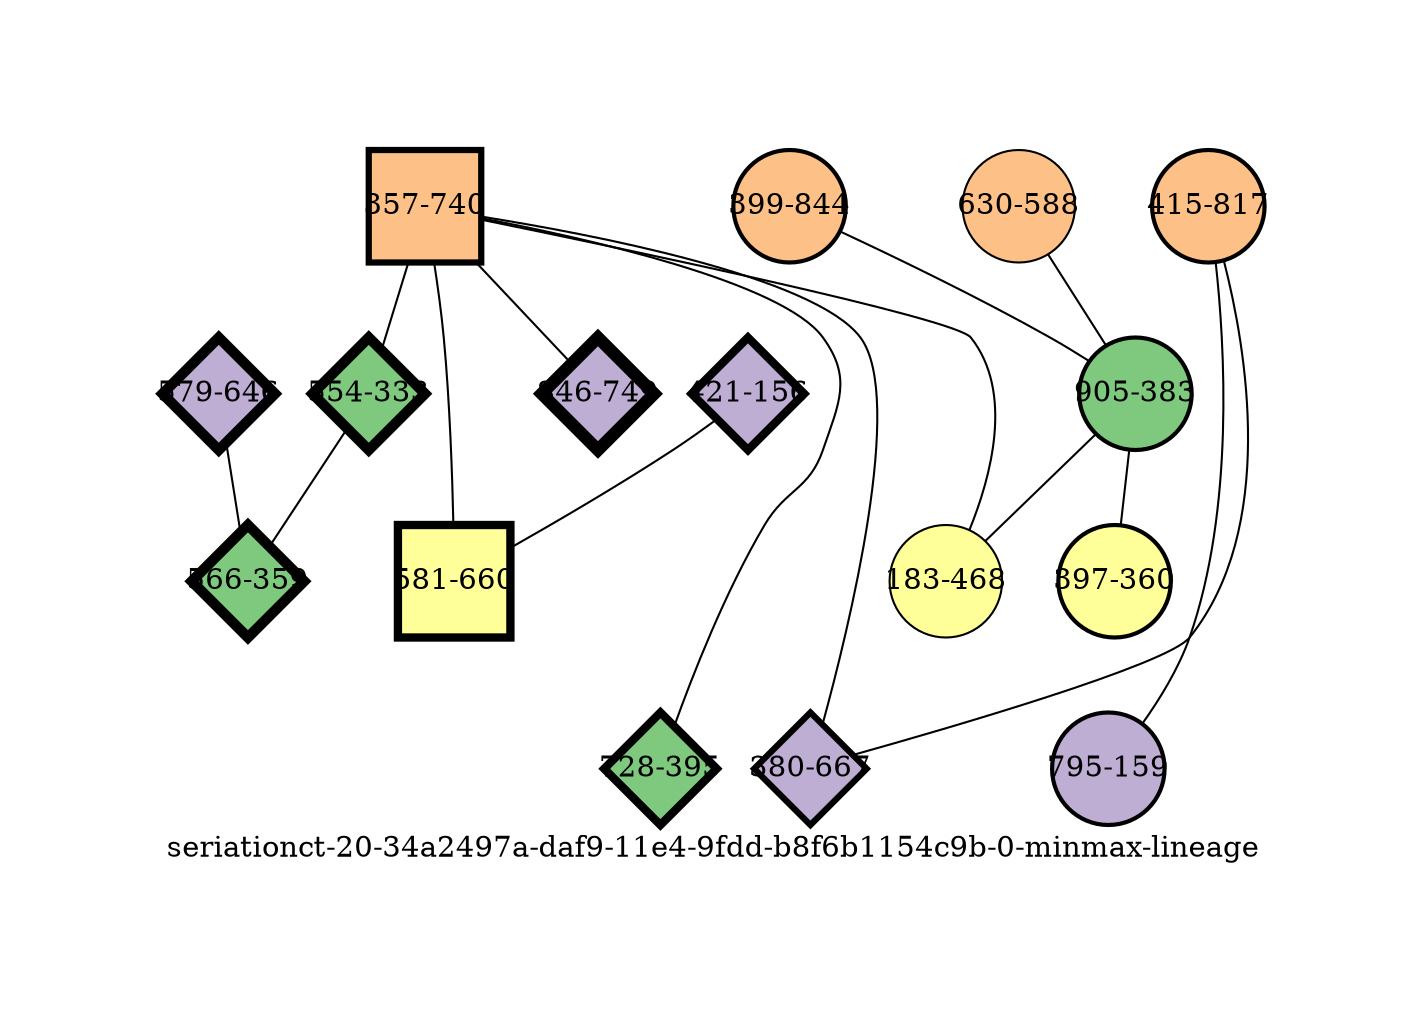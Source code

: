 strict graph "seriationct-20-34a2497a-daf9-11e4-9fdd-b8f6b1154c9b-0-minmax-lineage" {
labelloc=b;
ratio=auto;
pad="1.0";
label="seriationct-20-34a2497a-daf9-11e4-9fdd-b8f6b1154c9b-0-minmax-lineage";
node [width="0.75", style=filled, fixedsize=true, height="0.75", shape=circle, label=""];
0 [xCoordinate="646.0", appears_in_slice=5, yCoordinate="579.0", colorscheme=accent6, lineage_id=2, short_label="579-646", label="579-646", shape=diamond, cluster_id=1, fillcolor=2, size="500.0", id=0, penwidth="5.0"];
1 [xCoordinate="588.0", appears_in_slice=1, yCoordinate="630.0", colorscheme=accent6, lineage_id=0, short_label="630-588", label="630-588", shape=circle, cluster_id=2, fillcolor=3, size="500.0", id=1, penwidth="1.0"];
2 [xCoordinate="740.0", appears_in_slice=3, yCoordinate="357.0", colorscheme=accent6, lineage_id=1, short_label="357-740", label="357-740", shape=square, cluster_id=2, fillcolor=3, size="500.0", id=2, penwidth="3.0"];
3 [xCoordinate="817.0", appears_in_slice=2, yCoordinate="415.0", colorscheme=accent6, lineage_id=0, short_label="415-817", label="415-817", shape=circle, cluster_id=2, fillcolor=3, size="500.0", id=3, penwidth="2.0"];
4 [xCoordinate="333.0", appears_in_slice=5, yCoordinate="554.0", colorscheme=accent6, lineage_id=2, short_label="554-333", label="554-333", shape=diamond, cluster_id=0, fillcolor=1, size="500.0", id=4, penwidth="5.0"];
5 [xCoordinate="395.0", appears_in_slice=4, yCoordinate="728.0", colorscheme=accent6, lineage_id=2, short_label="728-395", label="728-395", shape=diamond, cluster_id=0, fillcolor=1, size="500.0", id=14, penwidth="4.0"];
6 [xCoordinate="844.0", appears_in_slice=2, yCoordinate="399.0", colorscheme=accent6, lineage_id=0, short_label="399-844", label="399-844", shape=circle, cluster_id=2, fillcolor=3, size="500.0", id=6, penwidth="2.0"];
7 [xCoordinate="159.0", appears_in_slice=2, yCoordinate="795.0", colorscheme=accent6, lineage_id=0, short_label="795-159", label="795-159", shape=circle, cluster_id=1, fillcolor=2, size="500.0", id=7, penwidth="2.0"];
8 [xCoordinate="667.0", appears_in_slice=3, yCoordinate="380.0", colorscheme=accent6, lineage_id=2, short_label="380-667", label="380-667", shape=diamond, cluster_id=1, fillcolor=2, size="500.0", id=10, penwidth="3.0"];
9 [xCoordinate="156.0", appears_in_slice=4, yCoordinate="421.0", colorscheme=accent6, lineage_id=2, short_label="421-156", label="421-156", shape=diamond, cluster_id=1, fillcolor=2, size="500.0", id=8, penwidth="4.0"];
10 [xCoordinate="383.0", appears_in_slice=2, yCoordinate="905.0", colorscheme=accent6, lineage_id=0, short_label="905-383", label="905-383", shape=circle, cluster_id=0, fillcolor=1, size="500.0", id=9, penwidth="2.0"];
11 [xCoordinate="468.0", appears_in_slice=1, yCoordinate="183.0", colorscheme=accent6, lineage_id=0, short_label="183-468", label="183-468", shape=circle, cluster_id=3, fillcolor=4, size="500.0", id=11, penwidth="1.0"];
12 [xCoordinate="360.0", appears_in_slice=2, yCoordinate="397.0", colorscheme=accent6, lineage_id=0, short_label="397-360", label="397-360", shape=circle, cluster_id=3, fillcolor=4, size="500.0", id=12, penwidth="2.0"];
13 [xCoordinate="359.0", appears_in_slice=5, yCoordinate="566.0", colorscheme=accent6, lineage_id=2, short_label="566-359", label="566-359", shape=diamond, cluster_id=0, fillcolor=1, size="500.0", id=13, penwidth="5.0"];
14 [xCoordinate="749.0", appears_in_slice=6, yCoordinate="846.0", colorscheme=accent6, lineage_id=2, short_label="846-749", label="846-749", shape=diamond, cluster_id=1, fillcolor=2, size="500.0", id=5, penwidth="6.0"];
15 [xCoordinate="660.0", appears_in_slice=4, yCoordinate="581.0", colorscheme=accent6, lineage_id=1, short_label="581-660", label="581-660", shape=square, cluster_id=3, fillcolor=4, size="500.0", id=15, penwidth="4.0"];
0 -- 13  [inverseweight="46.4238345443", weight="0.0215406592285"];
1 -- 10  [inverseweight="1.34086331118", weight="0.745788173679"];
2 -- 4  [inverseweight="2.65844646224", weight="0.376159540621"];
2 -- 5  [inverseweight="1.98719601455", weight="0.503221621157"];
2 -- 8  [inverseweight="3.03874174495", weight="0.329083576011"];
2 -- 11  [inverseweight="2.56278865033", weight="0.390199948744"];
2 -- 14  [inverseweight="1.20548090705", weight="0.8295444533"];
2 -- 15  [inverseweight="1.97750528168", weight="0.50568765063"];
3 -- 8  [inverseweight="4.19620230909", weight="0.238310721538"];
3 -- 7  [inverseweight="20.1455741006", weight="0.049638694584"];
4 -- 13  [inverseweight="1.88142841697", weight="0.531511053507"];
6 -- 10  [inverseweight="3.40949598691", weight="0.293298482778"];
9 -- 15  [inverseweight="29.3610109757", weight="0.0340587727319"];
10 -- 11  [inverseweight="2.59468199269", weight="0.385403684466"];
10 -- 12  [inverseweight="10.3010705429", weight="0.0970772887961"];
}
